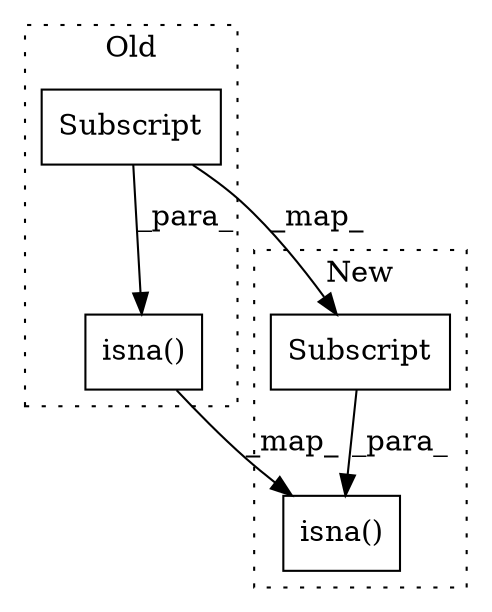 digraph G {
subgraph cluster0 {
1 [label="isna()" a="75" s="8845,8889" l="8,1" shape="box"];
3 [label="Subscript" a="63" s="8853,0" l="36,0" shape="box"];
label = "Old";
style="dotted";
}
subgraph cluster1 {
2 [label="isna()" a="75" s="9048,9092" l="8,1" shape="box"];
4 [label="Subscript" a="63" s="9056,0" l="36,0" shape="box"];
label = "New";
style="dotted";
}
1 -> 2 [label="_map_"];
3 -> 1 [label="_para_"];
3 -> 4 [label="_map_"];
4 -> 2 [label="_para_"];
}
